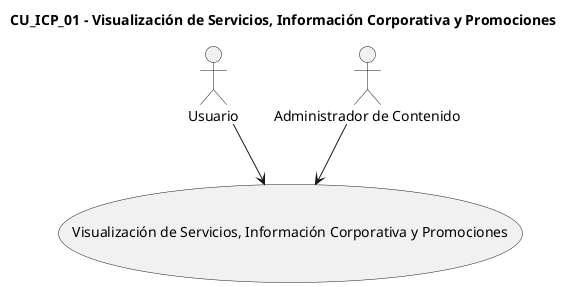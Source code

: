 @startuml
title CU_ICP_01 - Visualización de Servicios, Información Corporativa y Promociones

actor "Usuario" as AP
actor "Administrador de Contenido" as AS

AP --> (Visualización de Servicios, Información Corporativa y Promociones)
AS --> (Visualización de Servicios, Información Corporativa y Promociones)

@enduml
